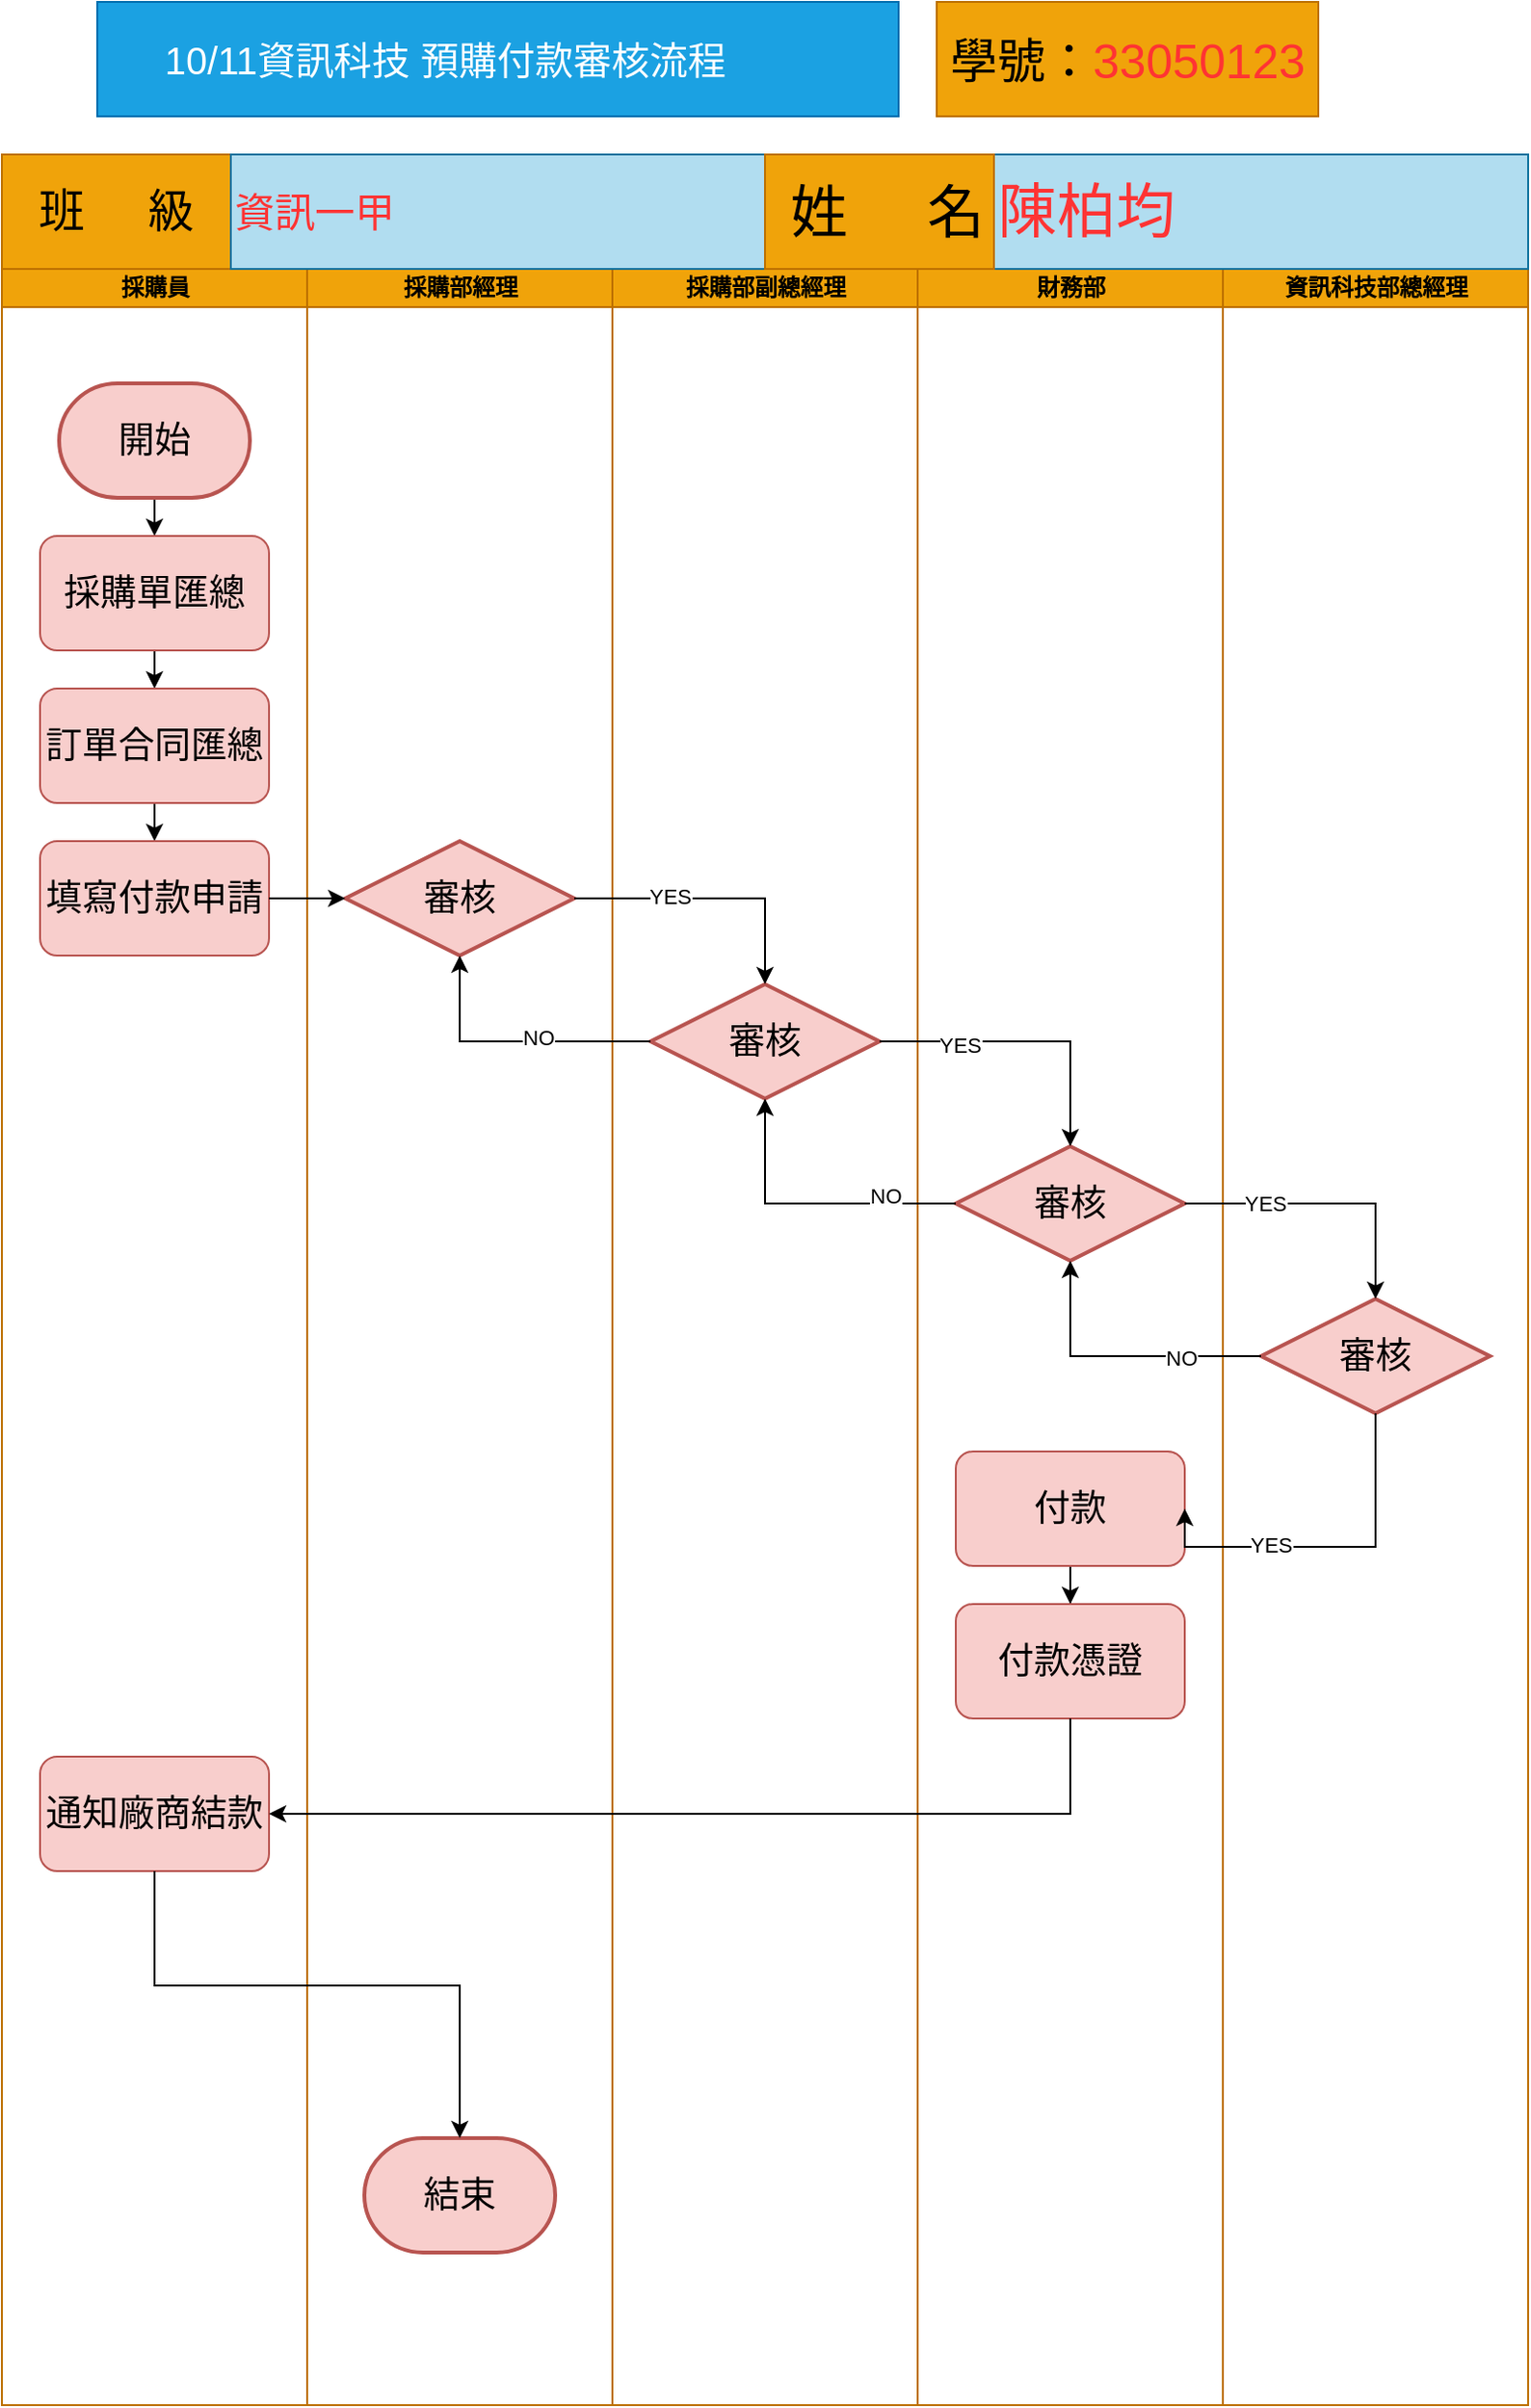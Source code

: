 <mxfile version="24.7.17">
  <diagram name="Page-1" id="74e2e168-ea6b-b213-b513-2b3c1d86103e">
    <mxGraphModel dx="2377" dy="2168" grid="1" gridSize="10" guides="1" tooltips="1" connect="1" arrows="1" fold="1" page="1" pageScale="1" pageWidth="1100" pageHeight="850" background="none" math="0" shadow="0">
      <root>
        <mxCell id="0" />
        <mxCell id="1" parent="0" />
        <mxCell id="77e6c97f196da883-1" value="&lt;table&gt;&lt;tbody&gt;&lt;tr&gt;&lt;td&gt;&lt;br&gt;&lt;/td&gt;&lt;td&gt;&lt;br&gt;&lt;/td&gt;&lt;td&gt;&lt;br&gt;&lt;/td&gt;&lt;td&gt;&lt;br&gt;&lt;/td&gt;&lt;/tr&gt;&lt;/tbody&gt;&lt;/table&gt;" style="swimlane;html=1;childLayout=stackLayout;startSize=0;rounded=0;shadow=0;labelBackgroundColor=none;strokeWidth=1;fontFamily=Verdana;fontSize=8;align=center;" parent="1" vertex="1">
          <mxGeometry x="160" y="-40" width="800" height="1120" as="geometry" />
        </mxCell>
        <mxCell id="77e6c97f196da883-2" value="採購員" style="swimlane;html=1;startSize=20;fillColor=#f0a30a;strokeColor=#BD7000;fontColor=#000000;" parent="77e6c97f196da883-1" vertex="1">
          <mxGeometry width="160" height="1120" as="geometry" />
        </mxCell>
        <mxCell id="PrTOAsZ95WgPBn396wdC-53" style="edgeStyle=orthogonalEdgeStyle;rounded=0;orthogonalLoop=1;jettySize=auto;html=1;exitX=0.5;exitY=1;exitDx=0;exitDy=0;exitPerimeter=0;entryX=0.5;entryY=0;entryDx=0;entryDy=0;" edge="1" parent="77e6c97f196da883-2" source="PrTOAsZ95WgPBn396wdC-46" target="PrTOAsZ95WgPBn396wdC-47">
          <mxGeometry relative="1" as="geometry" />
        </mxCell>
        <mxCell id="PrTOAsZ95WgPBn396wdC-46" value="開始" style="strokeWidth=2;html=1;shape=mxgraph.flowchart.terminator;whiteSpace=wrap;fillColor=#f8cecc;strokeColor=#b85450;fontSize=19;" vertex="1" parent="77e6c97f196da883-2">
          <mxGeometry x="30" y="60" width="100" height="60" as="geometry" />
        </mxCell>
        <mxCell id="PrTOAsZ95WgPBn396wdC-54" style="edgeStyle=orthogonalEdgeStyle;rounded=0;orthogonalLoop=1;jettySize=auto;html=1;exitX=0.5;exitY=1;exitDx=0;exitDy=0;entryX=0.5;entryY=0;entryDx=0;entryDy=0;" edge="1" parent="77e6c97f196da883-2" source="PrTOAsZ95WgPBn396wdC-47" target="PrTOAsZ95WgPBn396wdC-50">
          <mxGeometry relative="1" as="geometry" />
        </mxCell>
        <mxCell id="PrTOAsZ95WgPBn396wdC-47" value="採購單匯總" style="rounded=1;whiteSpace=wrap;html=1;fillColor=#f8cecc;strokeColor=#b85450;fontSize=19;" vertex="1" parent="77e6c97f196da883-2">
          <mxGeometry x="20" y="140" width="120" height="60" as="geometry" />
        </mxCell>
        <mxCell id="PrTOAsZ95WgPBn396wdC-55" style="edgeStyle=orthogonalEdgeStyle;rounded=0;orthogonalLoop=1;jettySize=auto;html=1;exitX=0.5;exitY=1;exitDx=0;exitDy=0;entryX=0.5;entryY=0;entryDx=0;entryDy=0;" edge="1" parent="77e6c97f196da883-2" source="PrTOAsZ95WgPBn396wdC-50" target="PrTOAsZ95WgPBn396wdC-51">
          <mxGeometry relative="1" as="geometry" />
        </mxCell>
        <mxCell id="PrTOAsZ95WgPBn396wdC-50" value="訂單合同匯總" style="rounded=1;whiteSpace=wrap;html=1;fillColor=#f8cecc;strokeColor=#b85450;fontSize=19;" vertex="1" parent="77e6c97f196da883-2">
          <mxGeometry x="20" y="220" width="120" height="60" as="geometry" />
        </mxCell>
        <mxCell id="PrTOAsZ95WgPBn396wdC-51" value="填寫付款申請" style="rounded=1;whiteSpace=wrap;html=1;fillColor=#f8cecc;strokeColor=#b85450;fontSize=19;" vertex="1" parent="77e6c97f196da883-2">
          <mxGeometry x="20" y="300" width="120" height="60" as="geometry" />
        </mxCell>
        <mxCell id="PrTOAsZ95WgPBn396wdC-76" value="通知廠商結款" style="rounded=1;whiteSpace=wrap;html=1;fillColor=#f8cecc;strokeColor=#b85450;fontSize=19;" vertex="1" parent="77e6c97f196da883-2">
          <mxGeometry x="20" y="780" width="120" height="60" as="geometry" />
        </mxCell>
        <mxCell id="77e6c97f196da883-3" value="採購部經理" style="swimlane;html=1;startSize=20;fillColor=#f0a30a;strokeColor=#BD7000;fontColor=#000000;" parent="77e6c97f196da883-1" vertex="1">
          <mxGeometry x="160" width="160" height="1120" as="geometry" />
        </mxCell>
        <mxCell id="PrTOAsZ95WgPBn396wdC-56" value="審核" style="strokeWidth=2;html=1;shape=mxgraph.flowchart.decision;whiteSpace=wrap;fillColor=#f8cecc;strokeColor=#b85450;fontSize=19;" vertex="1" parent="77e6c97f196da883-3">
          <mxGeometry x="20" y="300" width="120" height="60" as="geometry" />
        </mxCell>
        <mxCell id="PrTOAsZ95WgPBn396wdC-79" value="結束" style="strokeWidth=2;html=1;shape=mxgraph.flowchart.terminator;whiteSpace=wrap;fillColor=#f8cecc;strokeColor=#b85450;fontSize=19;" vertex="1" parent="77e6c97f196da883-3">
          <mxGeometry x="30" y="980" width="100" height="60" as="geometry" />
        </mxCell>
        <mxCell id="77e6c97f196da883-4" value="採購部副總經理" style="swimlane;html=1;startSize=20;fillColor=#f0a30a;strokeColor=#BD7000;fontColor=#000000;" parent="77e6c97f196da883-1" vertex="1">
          <mxGeometry x="320" width="160" height="1120" as="geometry" />
        </mxCell>
        <mxCell id="PrTOAsZ95WgPBn396wdC-57" value="審核" style="strokeWidth=2;html=1;shape=mxgraph.flowchart.decision;whiteSpace=wrap;fillColor=#f8cecc;strokeColor=#b85450;fontSize=19;" vertex="1" parent="77e6c97f196da883-4">
          <mxGeometry x="20" y="375" width="120" height="60" as="geometry" />
        </mxCell>
        <mxCell id="77e6c97f196da883-5" value="財務部" style="swimlane;html=1;startSize=20;fillColor=#f0a30a;strokeColor=#BD7000;fontColor=#000000;" parent="77e6c97f196da883-1" vertex="1">
          <mxGeometry x="480" width="160" height="1120" as="geometry" />
        </mxCell>
        <mxCell id="PrTOAsZ95WgPBn396wdC-70" value="審核" style="strokeWidth=2;html=1;shape=mxgraph.flowchart.decision;whiteSpace=wrap;fillColor=#f8cecc;strokeColor=#b85450;fontSize=19;" vertex="1" parent="77e6c97f196da883-5">
          <mxGeometry x="20" y="460" width="120" height="60" as="geometry" />
        </mxCell>
        <mxCell id="PrTOAsZ95WgPBn396wdC-88" style="edgeStyle=orthogonalEdgeStyle;rounded=0;orthogonalLoop=1;jettySize=auto;html=1;" edge="1" parent="77e6c97f196da883-5" source="PrTOAsZ95WgPBn396wdC-72" target="PrTOAsZ95WgPBn396wdC-75">
          <mxGeometry relative="1" as="geometry" />
        </mxCell>
        <mxCell id="PrTOAsZ95WgPBn396wdC-72" value="付款" style="rounded=1;whiteSpace=wrap;html=1;fillColor=#f8cecc;strokeColor=#b85450;fontSize=19;" vertex="1" parent="77e6c97f196da883-5">
          <mxGeometry x="20" y="620" width="120" height="60" as="geometry" />
        </mxCell>
        <mxCell id="PrTOAsZ95WgPBn396wdC-75" value="付款憑證" style="rounded=1;whiteSpace=wrap;html=1;fillColor=#f8cecc;strokeColor=#b85450;fontSize=19;" vertex="1" parent="77e6c97f196da883-5">
          <mxGeometry x="20" y="700" width="120" height="60" as="geometry" />
        </mxCell>
        <mxCell id="77e6c97f196da883-7" value="資訊科技部總經理" style="swimlane;html=1;startSize=20;fillColor=#f0a30a;strokeColor=#BD7000;fontColor=#000000;" parent="77e6c97f196da883-1" vertex="1">
          <mxGeometry x="640" width="160" height="1120" as="geometry" />
        </mxCell>
        <mxCell id="PrTOAsZ95WgPBn396wdC-71" value="審核" style="strokeWidth=2;html=1;shape=mxgraph.flowchart.decision;whiteSpace=wrap;fillColor=#f8cecc;strokeColor=#b85450;fontSize=19;" vertex="1" parent="77e6c97f196da883-7">
          <mxGeometry x="20" y="540" width="120" height="60" as="geometry" />
        </mxCell>
        <mxCell id="PrTOAsZ95WgPBn396wdC-80" style="edgeStyle=orthogonalEdgeStyle;rounded=0;orthogonalLoop=1;jettySize=auto;html=1;entryX=0;entryY=0.5;entryDx=0;entryDy=0;entryPerimeter=0;" edge="1" parent="77e6c97f196da883-1" source="PrTOAsZ95WgPBn396wdC-51" target="PrTOAsZ95WgPBn396wdC-56">
          <mxGeometry relative="1" as="geometry" />
        </mxCell>
        <mxCell id="PrTOAsZ95WgPBn396wdC-81" style="edgeStyle=orthogonalEdgeStyle;rounded=0;orthogonalLoop=1;jettySize=auto;html=1;entryX=0.5;entryY=0;entryDx=0;entryDy=0;entryPerimeter=0;" edge="1" parent="77e6c97f196da883-1" source="PrTOAsZ95WgPBn396wdC-56" target="PrTOAsZ95WgPBn396wdC-57">
          <mxGeometry relative="1" as="geometry" />
        </mxCell>
        <mxCell id="PrTOAsZ95WgPBn396wdC-104" value="YES" style="edgeLabel;html=1;align=center;verticalAlign=middle;resizable=0;points=[];" vertex="1" connectable="0" parent="PrTOAsZ95WgPBn396wdC-81">
          <mxGeometry x="-0.315" y="1" relative="1" as="geometry">
            <mxPoint as="offset" />
          </mxGeometry>
        </mxCell>
        <mxCell id="PrTOAsZ95WgPBn396wdC-82" style="edgeStyle=orthogonalEdgeStyle;rounded=0;orthogonalLoop=1;jettySize=auto;html=1;entryX=0.5;entryY=0;entryDx=0;entryDy=0;entryPerimeter=0;" edge="1" parent="77e6c97f196da883-1" source="PrTOAsZ95WgPBn396wdC-57" target="PrTOAsZ95WgPBn396wdC-70">
          <mxGeometry relative="1" as="geometry" />
        </mxCell>
        <mxCell id="PrTOAsZ95WgPBn396wdC-107" value="YES" style="edgeLabel;html=1;align=center;verticalAlign=middle;resizable=0;points=[];" vertex="1" connectable="0" parent="PrTOAsZ95WgPBn396wdC-82">
          <mxGeometry x="-0.458" y="-2" relative="1" as="geometry">
            <mxPoint as="offset" />
          </mxGeometry>
        </mxCell>
        <mxCell id="PrTOAsZ95WgPBn396wdC-83" style="edgeStyle=orthogonalEdgeStyle;rounded=0;orthogonalLoop=1;jettySize=auto;html=1;entryX=0.5;entryY=0;entryDx=0;entryDy=0;entryPerimeter=0;" edge="1" parent="77e6c97f196da883-1" source="PrTOAsZ95WgPBn396wdC-70" target="PrTOAsZ95WgPBn396wdC-71">
          <mxGeometry relative="1" as="geometry" />
        </mxCell>
        <mxCell id="PrTOAsZ95WgPBn396wdC-108" value="YES" style="edgeLabel;html=1;align=center;verticalAlign=middle;resizable=0;points=[];" vertex="1" connectable="0" parent="PrTOAsZ95WgPBn396wdC-83">
          <mxGeometry x="-0.44" relative="1" as="geometry">
            <mxPoint as="offset" />
          </mxGeometry>
        </mxCell>
        <mxCell id="PrTOAsZ95WgPBn396wdC-84" style="edgeStyle=orthogonalEdgeStyle;rounded=0;orthogonalLoop=1;jettySize=auto;html=1;entryX=0.5;entryY=1;entryDx=0;entryDy=0;entryPerimeter=0;" edge="1" parent="77e6c97f196da883-1" source="PrTOAsZ95WgPBn396wdC-57" target="PrTOAsZ95WgPBn396wdC-56">
          <mxGeometry relative="1" as="geometry" />
        </mxCell>
        <mxCell id="PrTOAsZ95WgPBn396wdC-109" value="NO" style="edgeLabel;html=1;align=center;verticalAlign=middle;resizable=0;points=[];" vertex="1" connectable="0" parent="PrTOAsZ95WgPBn396wdC-84">
          <mxGeometry x="-0.187" y="-2" relative="1" as="geometry">
            <mxPoint as="offset" />
          </mxGeometry>
        </mxCell>
        <mxCell id="PrTOAsZ95WgPBn396wdC-85" style="edgeStyle=orthogonalEdgeStyle;rounded=0;orthogonalLoop=1;jettySize=auto;html=1;entryX=0.5;entryY=1;entryDx=0;entryDy=0;entryPerimeter=0;" edge="1" parent="77e6c97f196da883-1" source="PrTOAsZ95WgPBn396wdC-70" target="PrTOAsZ95WgPBn396wdC-57">
          <mxGeometry relative="1" as="geometry" />
        </mxCell>
        <mxCell id="PrTOAsZ95WgPBn396wdC-110" value="NO" style="edgeLabel;html=1;align=center;verticalAlign=middle;resizable=0;points=[];" vertex="1" connectable="0" parent="PrTOAsZ95WgPBn396wdC-85">
          <mxGeometry x="-0.522" y="-4" relative="1" as="geometry">
            <mxPoint as="offset" />
          </mxGeometry>
        </mxCell>
        <mxCell id="PrTOAsZ95WgPBn396wdC-86" style="edgeStyle=orthogonalEdgeStyle;rounded=0;orthogonalLoop=1;jettySize=auto;html=1;entryX=0.5;entryY=1;entryDx=0;entryDy=0;entryPerimeter=0;" edge="1" parent="77e6c97f196da883-1" source="PrTOAsZ95WgPBn396wdC-71" target="PrTOAsZ95WgPBn396wdC-70">
          <mxGeometry relative="1" as="geometry" />
        </mxCell>
        <mxCell id="PrTOAsZ95WgPBn396wdC-111" value="NO" style="edgeLabel;html=1;align=center;verticalAlign=middle;resizable=0;points=[];" vertex="1" connectable="0" parent="PrTOAsZ95WgPBn396wdC-86">
          <mxGeometry x="-0.443" y="1" relative="1" as="geometry">
            <mxPoint as="offset" />
          </mxGeometry>
        </mxCell>
        <mxCell id="PrTOAsZ95WgPBn396wdC-87" style="edgeStyle=orthogonalEdgeStyle;rounded=0;orthogonalLoop=1;jettySize=auto;html=1;entryX=1;entryY=0.5;entryDx=0;entryDy=0;" edge="1" parent="77e6c97f196da883-1" source="PrTOAsZ95WgPBn396wdC-71" target="PrTOAsZ95WgPBn396wdC-72">
          <mxGeometry relative="1" as="geometry">
            <Array as="points">
              <mxPoint x="720" y="670" />
            </Array>
          </mxGeometry>
        </mxCell>
        <mxCell id="PrTOAsZ95WgPBn396wdC-112" value="YES" style="edgeLabel;html=1;align=center;verticalAlign=middle;resizable=0;points=[];" vertex="1" connectable="0" parent="PrTOAsZ95WgPBn396wdC-87">
          <mxGeometry x="0.317" y="-1" relative="1" as="geometry">
            <mxPoint as="offset" />
          </mxGeometry>
        </mxCell>
        <mxCell id="PrTOAsZ95WgPBn396wdC-89" style="edgeStyle=orthogonalEdgeStyle;rounded=0;orthogonalLoop=1;jettySize=auto;html=1;entryX=1;entryY=0.5;entryDx=0;entryDy=0;" edge="1" parent="77e6c97f196da883-1" source="PrTOAsZ95WgPBn396wdC-75" target="PrTOAsZ95WgPBn396wdC-76">
          <mxGeometry relative="1" as="geometry">
            <Array as="points">
              <mxPoint x="560" y="810" />
            </Array>
          </mxGeometry>
        </mxCell>
        <mxCell id="PrTOAsZ95WgPBn396wdC-90" style="edgeStyle=orthogonalEdgeStyle;rounded=0;orthogonalLoop=1;jettySize=auto;html=1;entryX=0.5;entryY=0;entryDx=0;entryDy=0;entryPerimeter=0;" edge="1" parent="77e6c97f196da883-1" source="PrTOAsZ95WgPBn396wdC-76" target="PrTOAsZ95WgPBn396wdC-79">
          <mxGeometry relative="1" as="geometry">
            <Array as="points">
              <mxPoint x="80" y="900" />
              <mxPoint x="240" y="900" />
            </Array>
          </mxGeometry>
        </mxCell>
        <mxCell id="PrTOAsZ95WgPBn396wdC-95" value="&lt;font style=&quot;font-size: 24px;&quot;&gt;班&amp;nbsp; &amp;nbsp; &amp;nbsp;級&lt;/font&gt;" style="rounded=0;whiteSpace=wrap;html=1;fillColor=#f0a30a;fontColor=#000000;strokeColor=#BD7000;" vertex="1" parent="1">
          <mxGeometry x="160" y="-100" width="120" height="60" as="geometry" />
        </mxCell>
        <mxCell id="PrTOAsZ95WgPBn396wdC-96" value="&lt;font style=&quot;font-size: 21px;&quot; color=&quot;#ff3333&quot;&gt;資訊一甲&lt;/font&gt;" style="rounded=0;whiteSpace=wrap;html=1;fillColor=#b1ddf0;strokeColor=#10739e;align=left;" vertex="1" parent="1">
          <mxGeometry x="280" y="-100" width="280" height="60" as="geometry" />
        </mxCell>
        <mxCell id="PrTOAsZ95WgPBn396wdC-97" value="&lt;font color=&quot;#ff3333&quot; style=&quot;font-size: 31px;&quot;&gt;陳柏均&lt;/font&gt;" style="rounded=0;whiteSpace=wrap;html=1;fillColor=#b1ddf0;strokeColor=#10739e;align=left;" vertex="1" parent="1">
          <mxGeometry x="680" y="-100" width="280" height="60" as="geometry" />
        </mxCell>
        <mxCell id="PrTOAsZ95WgPBn396wdC-98" value="&lt;span style=&quot;font-size: 30px;&quot;&gt;&amp;nbsp;姓&amp;nbsp; &amp;nbsp; &amp;nbsp;名&lt;/span&gt;" style="rounded=0;whiteSpace=wrap;html=1;fillColor=#f0a30a;fontColor=#000000;strokeColor=#BD7000;" vertex="1" parent="1">
          <mxGeometry x="560" y="-100" width="120" height="60" as="geometry" />
        </mxCell>
        <mxCell id="PrTOAsZ95WgPBn396wdC-99" value="&lt;font style=&quot;font-size: 20px;&quot;&gt;&amp;nbsp; &amp;nbsp; &amp;nbsp; 10/11資訊科技 預購付款審核流程&lt;/font&gt;" style="rounded=0;whiteSpace=wrap;html=1;fillColor=#1ba1e2;strokeColor=#006EAF;fontColor=#ffffff;align=left;" vertex="1" parent="1">
          <mxGeometry x="210" y="-180" width="420" height="60" as="geometry" />
        </mxCell>
        <mxCell id="PrTOAsZ95WgPBn396wdC-100" value="&lt;font style=&quot;font-size: 25px;&quot;&gt;學號：&lt;font style=&quot;font-size: 25px;&quot; color=&quot;#ff3333&quot;&gt;33050123&lt;/font&gt;&lt;/font&gt;" style="rounded=0;whiteSpace=wrap;html=1;fillColor=#f0a30a;fontColor=#000000;strokeColor=#BD7000;" vertex="1" parent="1">
          <mxGeometry x="650" y="-180" width="200" height="60" as="geometry" />
        </mxCell>
      </root>
    </mxGraphModel>
  </diagram>
</mxfile>
